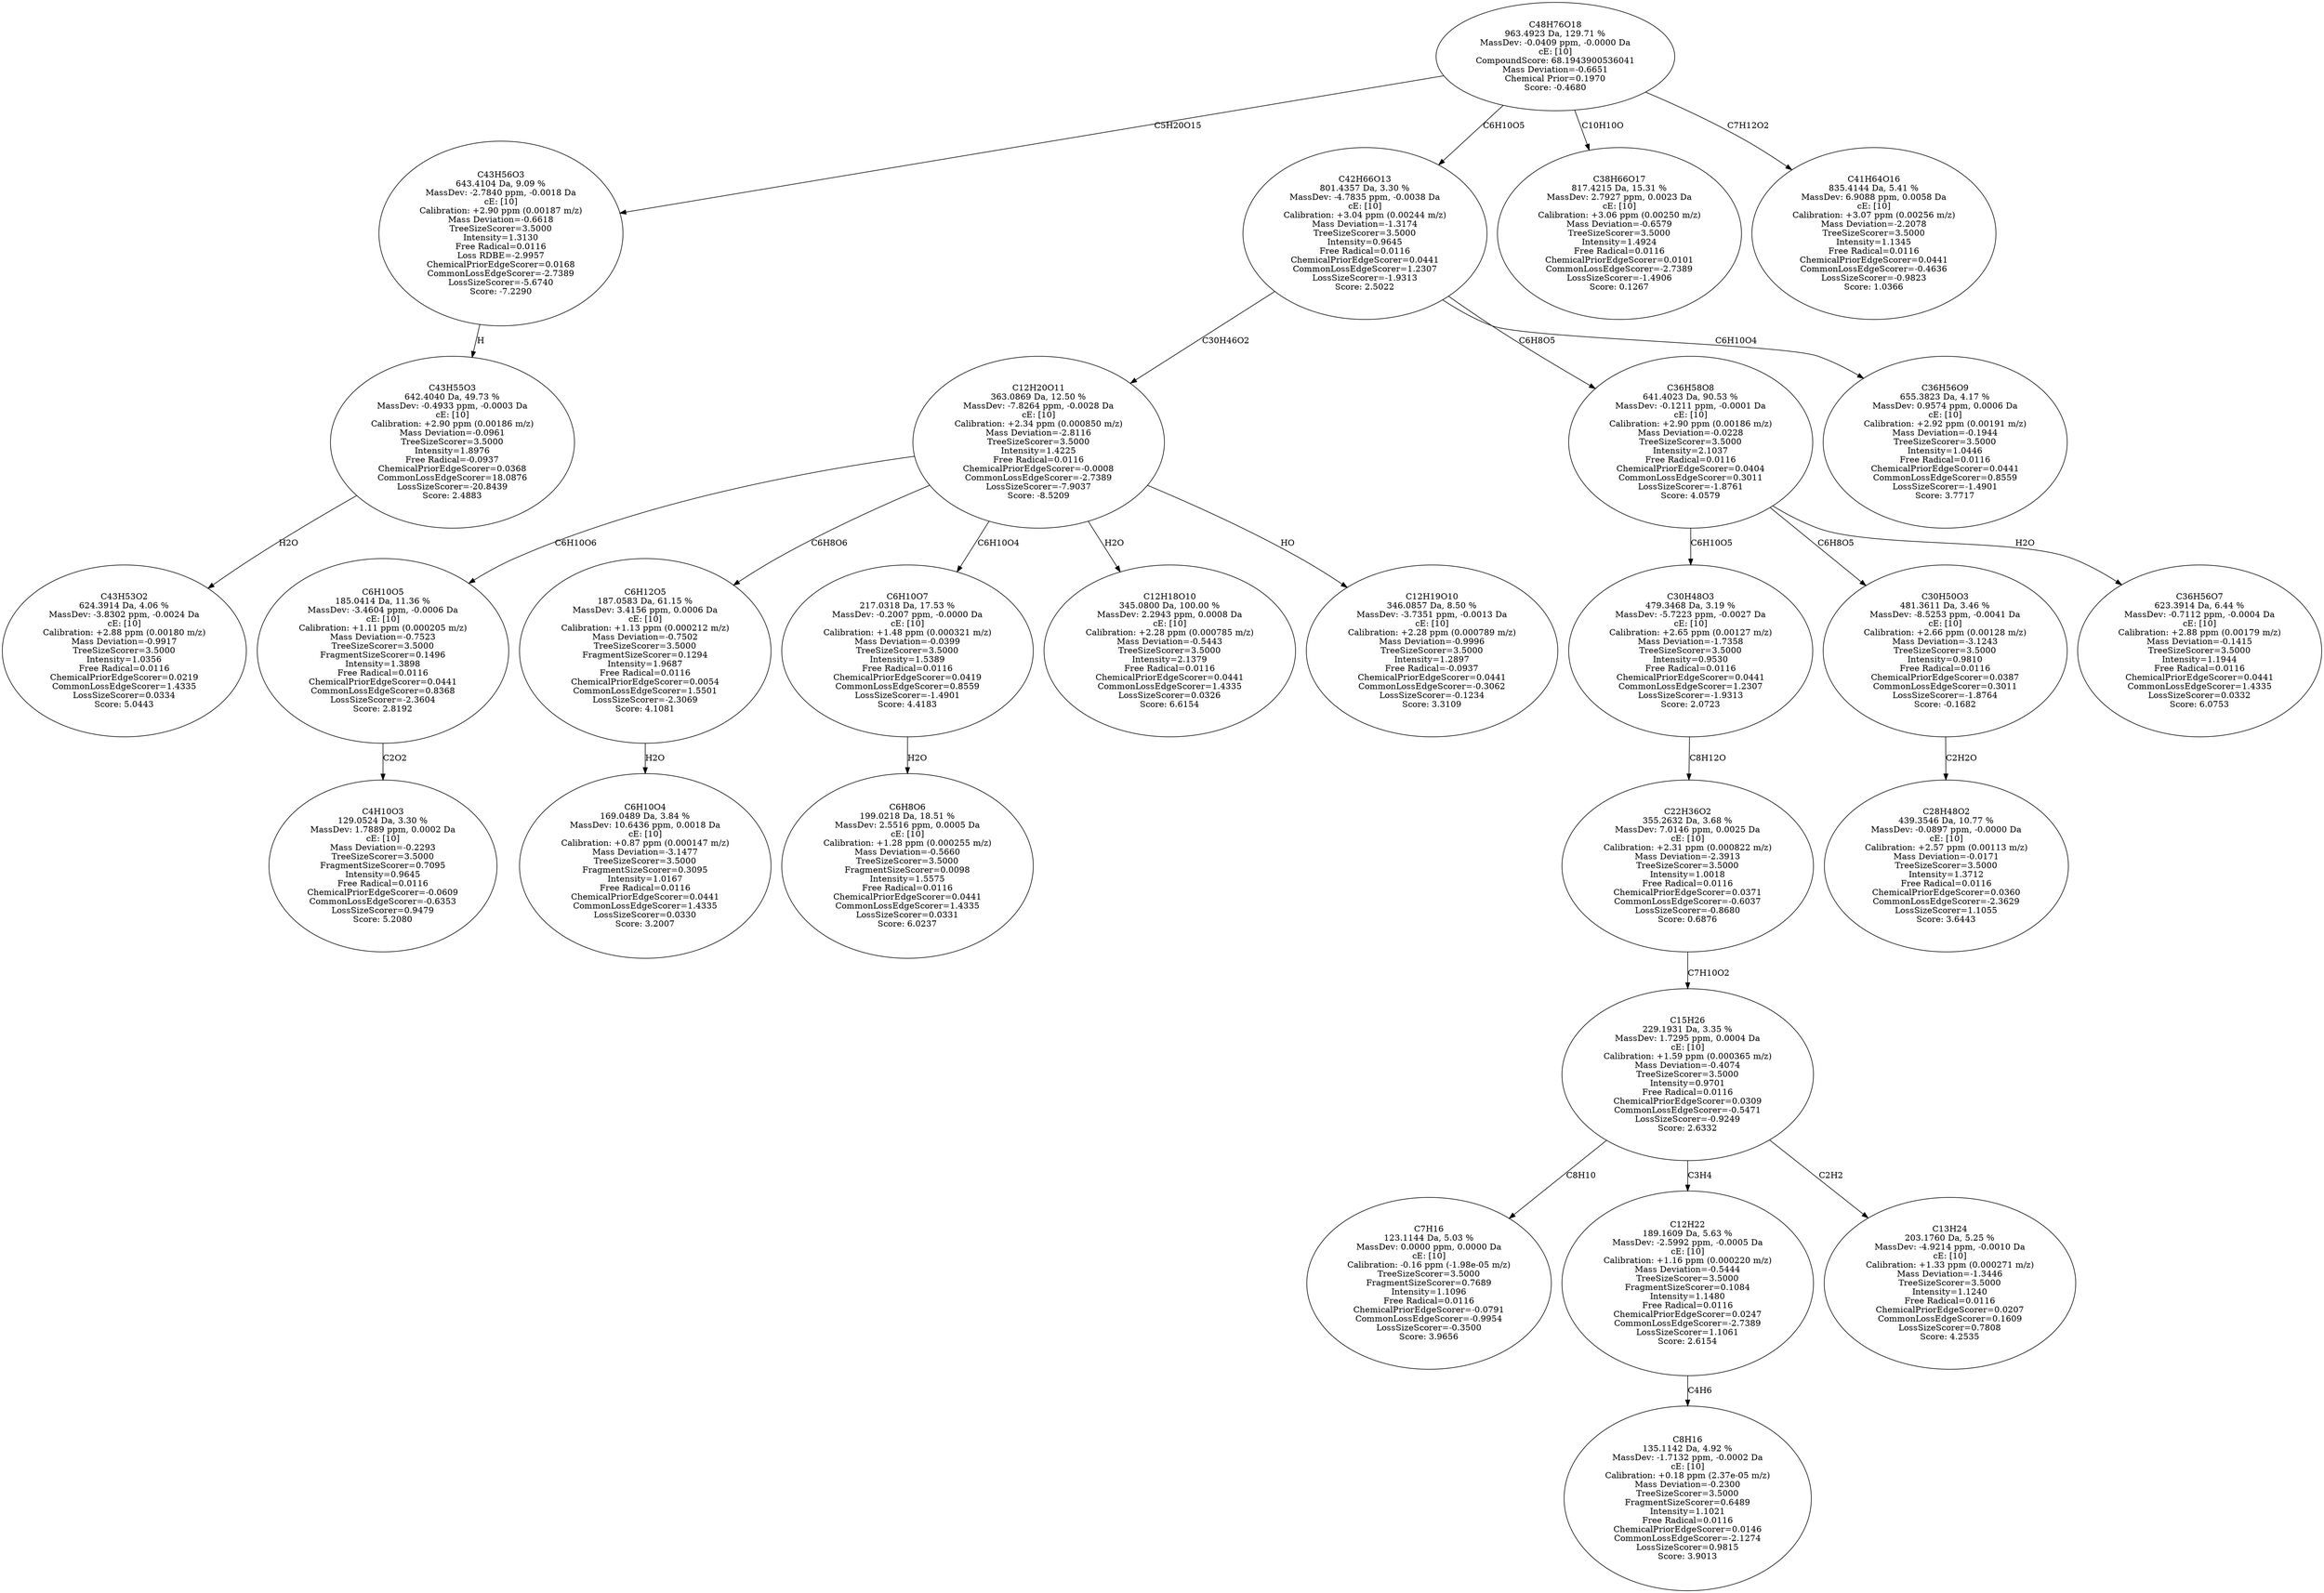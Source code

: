 strict digraph {
v1 [label="C43H53O2\n624.3914 Da, 4.06 %\nMassDev: -3.8302 ppm, -0.0024 Da\ncE: [10]\nCalibration: +2.88 ppm (0.00180 m/z)\nMass Deviation=-0.9917\nTreeSizeScorer=3.5000\nIntensity=1.0356\nFree Radical=0.0116\nChemicalPriorEdgeScorer=0.0219\nCommonLossEdgeScorer=1.4335\nLossSizeScorer=0.0334\nScore: 5.0443"];
v2 [label="C43H55O3\n642.4040 Da, 49.73 %\nMassDev: -0.4933 ppm, -0.0003 Da\ncE: [10]\nCalibration: +2.90 ppm (0.00186 m/z)\nMass Deviation=-0.0961\nTreeSizeScorer=3.5000\nIntensity=1.8976\nFree Radical=-0.0937\nChemicalPriorEdgeScorer=0.0368\nCommonLossEdgeScorer=18.0876\nLossSizeScorer=-20.8439\nScore: 2.4883"];
v3 [label="C43H56O3\n643.4104 Da, 9.09 %\nMassDev: -2.7840 ppm, -0.0018 Da\ncE: [10]\nCalibration: +2.90 ppm (0.00187 m/z)\nMass Deviation=-0.6618\nTreeSizeScorer=3.5000\nIntensity=1.3130\nFree Radical=0.0116\nLoss RDBE=-2.9957\nChemicalPriorEdgeScorer=0.0168\nCommonLossEdgeScorer=-2.7389\nLossSizeScorer=-5.6740\nScore: -7.2290"];
v4 [label="C4H10O3\n129.0524 Da, 3.30 %\nMassDev: 1.7889 ppm, 0.0002 Da\ncE: [10]\nMass Deviation=-0.2293\nTreeSizeScorer=3.5000\nFragmentSizeScorer=0.7095\nIntensity=0.9645\nFree Radical=0.0116\nChemicalPriorEdgeScorer=-0.0609\nCommonLossEdgeScorer=-0.6353\nLossSizeScorer=0.9479\nScore: 5.2080"];
v5 [label="C6H10O5\n185.0414 Da, 11.36 %\nMassDev: -3.4604 ppm, -0.0006 Da\ncE: [10]\nCalibration: +1.11 ppm (0.000205 m/z)\nMass Deviation=-0.7523\nTreeSizeScorer=3.5000\nFragmentSizeScorer=0.1496\nIntensity=1.3898\nFree Radical=0.0116\nChemicalPriorEdgeScorer=0.0441\nCommonLossEdgeScorer=0.8368\nLossSizeScorer=-2.3604\nScore: 2.8192"];
v6 [label="C6H10O4\n169.0489 Da, 3.84 %\nMassDev: 10.6436 ppm, 0.0018 Da\ncE: [10]\nCalibration: +0.87 ppm (0.000147 m/z)\nMass Deviation=-3.1477\nTreeSizeScorer=3.5000\nFragmentSizeScorer=0.3095\nIntensity=1.0167\nFree Radical=0.0116\nChemicalPriorEdgeScorer=0.0441\nCommonLossEdgeScorer=1.4335\nLossSizeScorer=0.0330\nScore: 3.2007"];
v7 [label="C6H12O5\n187.0583 Da, 61.15 %\nMassDev: 3.4156 ppm, 0.0006 Da\ncE: [10]\nCalibration: +1.13 ppm (0.000212 m/z)\nMass Deviation=-0.7502\nTreeSizeScorer=3.5000\nFragmentSizeScorer=0.1294\nIntensity=1.9687\nFree Radical=0.0116\nChemicalPriorEdgeScorer=0.0054\nCommonLossEdgeScorer=1.5501\nLossSizeScorer=-2.3069\nScore: 4.1081"];
v8 [label="C6H8O6\n199.0218 Da, 18.51 %\nMassDev: 2.5516 ppm, 0.0005 Da\ncE: [10]\nCalibration: +1.28 ppm (0.000255 m/z)\nMass Deviation=-0.5660\nTreeSizeScorer=3.5000\nFragmentSizeScorer=0.0098\nIntensity=1.5575\nFree Radical=0.0116\nChemicalPriorEdgeScorer=0.0441\nCommonLossEdgeScorer=1.4335\nLossSizeScorer=0.0331\nScore: 6.0237"];
v9 [label="C6H10O7\n217.0318 Da, 17.53 %\nMassDev: -0.2007 ppm, -0.0000 Da\ncE: [10]\nCalibration: +1.48 ppm (0.000321 m/z)\nMass Deviation=-0.0399\nTreeSizeScorer=3.5000\nIntensity=1.5389\nFree Radical=0.0116\nChemicalPriorEdgeScorer=0.0419\nCommonLossEdgeScorer=0.8559\nLossSizeScorer=-1.4901\nScore: 4.4183"];
v10 [label="C12H18O10\n345.0800 Da, 100.00 %\nMassDev: 2.2943 ppm, 0.0008 Da\ncE: [10]\nCalibration: +2.28 ppm (0.000785 m/z)\nMass Deviation=-0.5443\nTreeSizeScorer=3.5000\nIntensity=2.1379\nFree Radical=0.0116\nChemicalPriorEdgeScorer=0.0441\nCommonLossEdgeScorer=1.4335\nLossSizeScorer=0.0326\nScore: 6.6154"];
v11 [label="C12H19O10\n346.0857 Da, 8.50 %\nMassDev: -3.7351 ppm, -0.0013 Da\ncE: [10]\nCalibration: +2.28 ppm (0.000789 m/z)\nMass Deviation=-0.9996\nTreeSizeScorer=3.5000\nIntensity=1.2897\nFree Radical=-0.0937\nChemicalPriorEdgeScorer=0.0441\nCommonLossEdgeScorer=-0.3062\nLossSizeScorer=-0.1234\nScore: 3.3109"];
v12 [label="C12H20O11\n363.0869 Da, 12.50 %\nMassDev: -7.8264 ppm, -0.0028 Da\ncE: [10]\nCalibration: +2.34 ppm (0.000850 m/z)\nMass Deviation=-2.8116\nTreeSizeScorer=3.5000\nIntensity=1.4225\nFree Radical=0.0116\nChemicalPriorEdgeScorer=-0.0008\nCommonLossEdgeScorer=-2.7389\nLossSizeScorer=-7.9037\nScore: -8.5209"];
v13 [label="C7H16\n123.1144 Da, 5.03 %\nMassDev: 0.0000 ppm, 0.0000 Da\ncE: [10]\nCalibration: -0.16 ppm (-1.98e-05 m/z)\nTreeSizeScorer=3.5000\nFragmentSizeScorer=0.7689\nIntensity=1.1096\nFree Radical=0.0116\nChemicalPriorEdgeScorer=-0.0791\nCommonLossEdgeScorer=-0.9954\nLossSizeScorer=-0.3500\nScore: 3.9656"];
v14 [label="C8H16\n135.1142 Da, 4.92 %\nMassDev: -1.7132 ppm, -0.0002 Da\ncE: [10]\nCalibration: +0.18 ppm (2.37e-05 m/z)\nMass Deviation=-0.2300\nTreeSizeScorer=3.5000\nFragmentSizeScorer=0.6489\nIntensity=1.1021\nFree Radical=0.0116\nChemicalPriorEdgeScorer=0.0146\nCommonLossEdgeScorer=-2.1274\nLossSizeScorer=0.9815\nScore: 3.9013"];
v15 [label="C12H22\n189.1609 Da, 5.63 %\nMassDev: -2.5992 ppm, -0.0005 Da\ncE: [10]\nCalibration: +1.16 ppm (0.000220 m/z)\nMass Deviation=-0.5444\nTreeSizeScorer=3.5000\nFragmentSizeScorer=0.1084\nIntensity=1.1480\nFree Radical=0.0116\nChemicalPriorEdgeScorer=0.0247\nCommonLossEdgeScorer=-2.7389\nLossSizeScorer=1.1061\nScore: 2.6154"];
v16 [label="C13H24\n203.1760 Da, 5.25 %\nMassDev: -4.9214 ppm, -0.0010 Da\ncE: [10]\nCalibration: +1.33 ppm (0.000271 m/z)\nMass Deviation=-1.3446\nTreeSizeScorer=3.5000\nIntensity=1.1240\nFree Radical=0.0116\nChemicalPriorEdgeScorer=0.0207\nCommonLossEdgeScorer=0.1609\nLossSizeScorer=0.7808\nScore: 4.2535"];
v17 [label="C15H26\n229.1931 Da, 3.35 %\nMassDev: 1.7295 ppm, 0.0004 Da\ncE: [10]\nCalibration: +1.59 ppm (0.000365 m/z)\nMass Deviation=-0.4074\nTreeSizeScorer=3.5000\nIntensity=0.9701\nFree Radical=0.0116\nChemicalPriorEdgeScorer=0.0309\nCommonLossEdgeScorer=-0.5471\nLossSizeScorer=-0.9249\nScore: 2.6332"];
v18 [label="C22H36O2\n355.2632 Da, 3.68 %\nMassDev: 7.0146 ppm, 0.0025 Da\ncE: [10]\nCalibration: +2.31 ppm (0.000822 m/z)\nMass Deviation=-2.3913\nTreeSizeScorer=3.5000\nIntensity=1.0018\nFree Radical=0.0116\nChemicalPriorEdgeScorer=0.0371\nCommonLossEdgeScorer=-0.6037\nLossSizeScorer=-0.8680\nScore: 0.6876"];
v19 [label="C30H48O3\n479.3468 Da, 3.19 %\nMassDev: -5.7223 ppm, -0.0027 Da\ncE: [10]\nCalibration: +2.65 ppm (0.00127 m/z)\nMass Deviation=-1.7358\nTreeSizeScorer=3.5000\nIntensity=0.9530\nFree Radical=0.0116\nChemicalPriorEdgeScorer=0.0441\nCommonLossEdgeScorer=1.2307\nLossSizeScorer=-1.9313\nScore: 2.0723"];
v20 [label="C28H48O2\n439.3546 Da, 10.77 %\nMassDev: -0.0897 ppm, -0.0000 Da\ncE: [10]\nCalibration: +2.57 ppm (0.00113 m/z)\nMass Deviation=-0.0171\nTreeSizeScorer=3.5000\nIntensity=1.3712\nFree Radical=0.0116\nChemicalPriorEdgeScorer=0.0360\nCommonLossEdgeScorer=-2.3629\nLossSizeScorer=1.1055\nScore: 3.6443"];
v21 [label="C30H50O3\n481.3611 Da, 3.46 %\nMassDev: -8.5253 ppm, -0.0041 Da\ncE: [10]\nCalibration: +2.66 ppm (0.00128 m/z)\nMass Deviation=-3.1243\nTreeSizeScorer=3.5000\nIntensity=0.9810\nFree Radical=0.0116\nChemicalPriorEdgeScorer=0.0387\nCommonLossEdgeScorer=0.3011\nLossSizeScorer=-1.8764\nScore: -0.1682"];
v22 [label="C36H56O7\n623.3914 Da, 6.44 %\nMassDev: -0.7112 ppm, -0.0004 Da\ncE: [10]\nCalibration: +2.88 ppm (0.00179 m/z)\nMass Deviation=-0.1415\nTreeSizeScorer=3.5000\nIntensity=1.1944\nFree Radical=0.0116\nChemicalPriorEdgeScorer=0.0441\nCommonLossEdgeScorer=1.4335\nLossSizeScorer=0.0332\nScore: 6.0753"];
v23 [label="C36H58O8\n641.4023 Da, 90.53 %\nMassDev: -0.1211 ppm, -0.0001 Da\ncE: [10]\nCalibration: +2.90 ppm (0.00186 m/z)\nMass Deviation=-0.0228\nTreeSizeScorer=3.5000\nIntensity=2.1037\nFree Radical=0.0116\nChemicalPriorEdgeScorer=0.0404\nCommonLossEdgeScorer=0.3011\nLossSizeScorer=-1.8761\nScore: 4.0579"];
v24 [label="C36H56O9\n655.3823 Da, 4.17 %\nMassDev: 0.9574 ppm, 0.0006 Da\ncE: [10]\nCalibration: +2.92 ppm (0.00191 m/z)\nMass Deviation=-0.1944\nTreeSizeScorer=3.5000\nIntensity=1.0446\nFree Radical=0.0116\nChemicalPriorEdgeScorer=0.0441\nCommonLossEdgeScorer=0.8559\nLossSizeScorer=-1.4901\nScore: 3.7717"];
v25 [label="C42H66O13\n801.4357 Da, 3.30 %\nMassDev: -4.7835 ppm, -0.0038 Da\ncE: [10]\nCalibration: +3.04 ppm (0.00244 m/z)\nMass Deviation=-1.3174\nTreeSizeScorer=3.5000\nIntensity=0.9645\nFree Radical=0.0116\nChemicalPriorEdgeScorer=0.0441\nCommonLossEdgeScorer=1.2307\nLossSizeScorer=-1.9313\nScore: 2.5022"];
v26 [label="C38H66O17\n817.4215 Da, 15.31 %\nMassDev: 2.7927 ppm, 0.0023 Da\ncE: [10]\nCalibration: +3.06 ppm (0.00250 m/z)\nMass Deviation=-0.6579\nTreeSizeScorer=3.5000\nIntensity=1.4924\nFree Radical=0.0116\nChemicalPriorEdgeScorer=0.0101\nCommonLossEdgeScorer=-2.7389\nLossSizeScorer=-1.4906\nScore: 0.1267"];
v27 [label="C41H64O16\n835.4144 Da, 5.41 %\nMassDev: 6.9088 ppm, 0.0058 Da\ncE: [10]\nCalibration: +3.07 ppm (0.00256 m/z)\nMass Deviation=-2.2078\nTreeSizeScorer=3.5000\nIntensity=1.1345\nFree Radical=0.0116\nChemicalPriorEdgeScorer=0.0441\nCommonLossEdgeScorer=-0.4636\nLossSizeScorer=-0.9823\nScore: 1.0366"];
v28 [label="C48H76O18\n963.4923 Da, 129.71 %\nMassDev: -0.0409 ppm, -0.0000 Da\ncE: [10]\nCompoundScore: 68.1943900536041\nMass Deviation=-0.6651\nChemical Prior=0.1970\nScore: -0.4680"];
v2 -> v1 [label="H2O"];
v3 -> v2 [label="H"];
v28 -> v3 [label="C5H20O15"];
v5 -> v4 [label="C2O2"];
v12 -> v5 [label="C6H10O6"];
v7 -> v6 [label="H2O"];
v12 -> v7 [label="C6H8O6"];
v9 -> v8 [label="H2O"];
v12 -> v9 [label="C6H10O4"];
v12 -> v10 [label="H2O"];
v12 -> v11 [label="HO"];
v25 -> v12 [label="C30H46O2"];
v17 -> v13 [label="C8H10"];
v15 -> v14 [label="C4H6"];
v17 -> v15 [label="C3H4"];
v17 -> v16 [label="C2H2"];
v18 -> v17 [label="C7H10O2"];
v19 -> v18 [label="C8H12O"];
v23 -> v19 [label="C6H10O5"];
v21 -> v20 [label="C2H2O"];
v23 -> v21 [label="C6H8O5"];
v23 -> v22 [label="H2O"];
v25 -> v23 [label="C6H8O5"];
v25 -> v24 [label="C6H10O4"];
v28 -> v25 [label="C6H10O5"];
v28 -> v26 [label="C10H10O"];
v28 -> v27 [label="C7H12O2"];
}